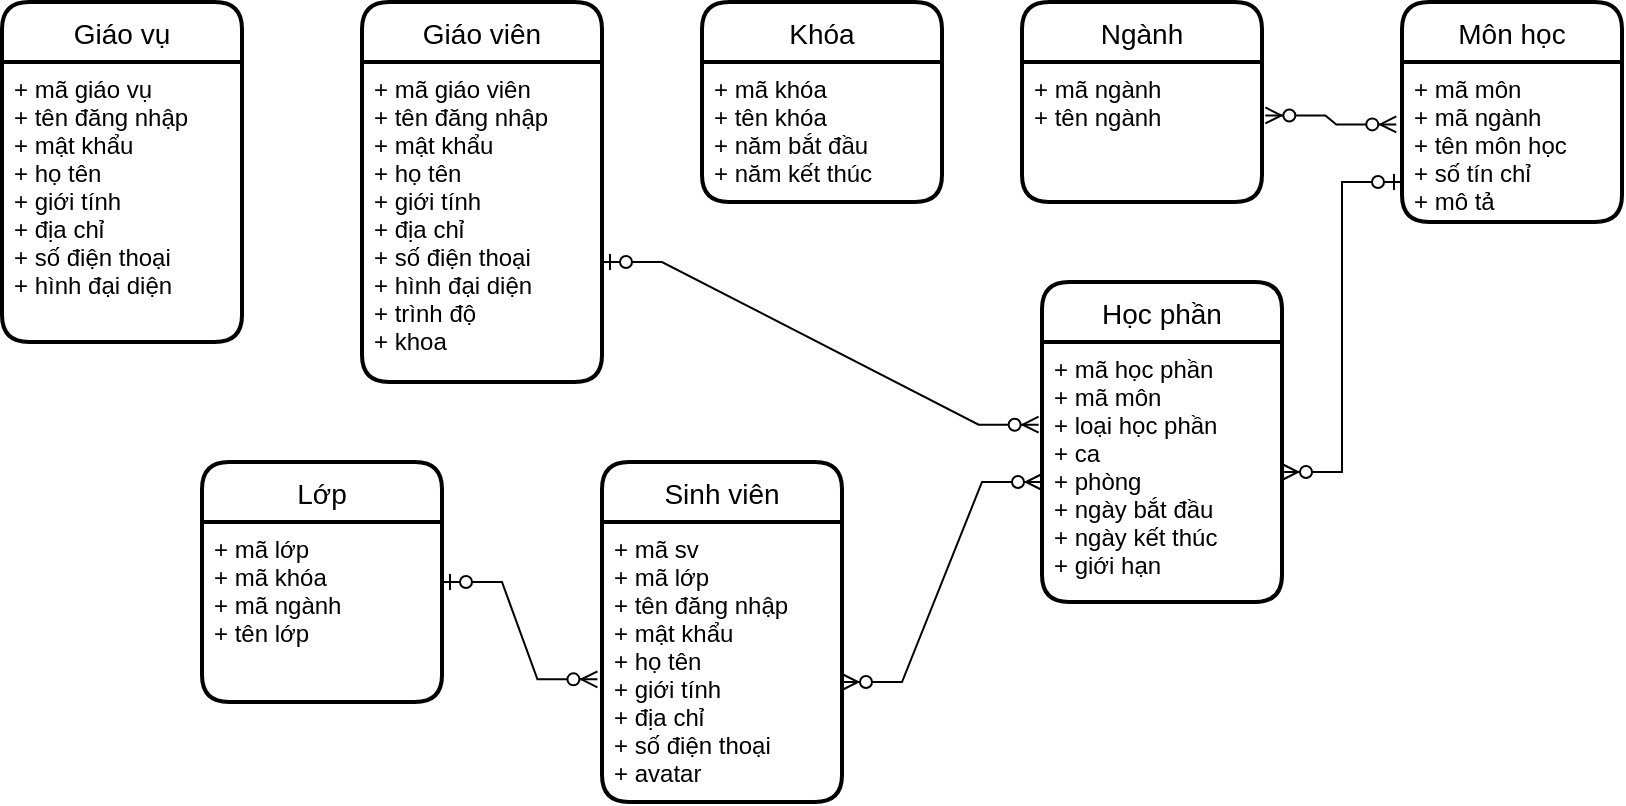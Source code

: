 <mxfile version="18.0.3" type="device" pages="3"><diagram id="koE74KYBbTdVh0Fminte" name="Page-1"><mxGraphModel dx="1065" dy="483" grid="1" gridSize="10" guides="1" tooltips="1" connect="1" arrows="1" fold="1" page="1" pageScale="1" pageWidth="850" pageHeight="1100" math="0" shadow="0"><root><mxCell id="0"/><mxCell id="1" parent="0"/><mxCell id="gDH1uEvb45YzwYx4OSFr-1" value="Giáo vụ" style="swimlane;childLayout=stackLayout;horizontal=1;startSize=30;horizontalStack=0;rounded=1;fontSize=14;fontStyle=0;strokeWidth=2;resizeParent=0;resizeLast=1;shadow=0;dashed=0;align=center;" parent="1" vertex="1"><mxGeometry x="20" y="40" width="120" height="170" as="geometry"/></mxCell><mxCell id="gDH1uEvb45YzwYx4OSFr-2" value="+ mã giáo vụ&#10;+ tên đăng nhập&#10;+ mật khẩu&#10;+ họ tên&#10;+ giới tính&#10;+ địa chỉ&#10;+ số điện thoại&#10;+ hình đại diện" style="align=left;strokeColor=none;fillColor=none;spacingLeft=4;fontSize=12;verticalAlign=top;resizable=0;rotatable=0;part=1;" parent="gDH1uEvb45YzwYx4OSFr-1" vertex="1"><mxGeometry y="30" width="120" height="140" as="geometry"/></mxCell><mxCell id="gDH1uEvb45YzwYx4OSFr-3" value="Giáo viên" style="swimlane;childLayout=stackLayout;horizontal=1;startSize=30;horizontalStack=0;rounded=1;fontSize=14;fontStyle=0;strokeWidth=2;resizeParent=0;resizeLast=1;shadow=0;dashed=0;align=center;" parent="1" vertex="1"><mxGeometry x="200" y="40" width="120" height="190" as="geometry"/></mxCell><mxCell id="gDH1uEvb45YzwYx4OSFr-4" value="+ mã giáo viên&#10;+ tên đăng nhập&#10;+ mật khẩu&#10;+ họ tên&#10;+ giới tính&#10;+ địa chỉ&#10;+ số điện thoại&#10;+ hình đại diện&#10;+ trình độ &#10;+ khoa" style="align=left;strokeColor=none;fillColor=none;spacingLeft=4;fontSize=12;verticalAlign=top;resizable=0;rotatable=0;part=1;" parent="gDH1uEvb45YzwYx4OSFr-3" vertex="1"><mxGeometry y="30" width="120" height="160" as="geometry"/></mxCell><mxCell id="gDH1uEvb45YzwYx4OSFr-5" value="Khóa" style="swimlane;childLayout=stackLayout;horizontal=1;startSize=30;horizontalStack=0;rounded=1;fontSize=14;fontStyle=0;strokeWidth=2;resizeParent=0;resizeLast=1;shadow=0;dashed=0;align=center;" parent="1" vertex="1"><mxGeometry x="370" y="40" width="120" height="100" as="geometry"/></mxCell><mxCell id="gDH1uEvb45YzwYx4OSFr-6" value="+ mã khóa&#10;+ tên khóa&#10;+ năm bắt đầu&#10;+ năm kết thúc" style="align=left;strokeColor=none;fillColor=none;spacingLeft=4;fontSize=12;verticalAlign=top;resizable=0;rotatable=0;part=1;" parent="gDH1uEvb45YzwYx4OSFr-5" vertex="1"><mxGeometry y="30" width="120" height="70" as="geometry"/></mxCell><mxCell id="gDH1uEvb45YzwYx4OSFr-7" value="Ngành" style="swimlane;childLayout=stackLayout;horizontal=1;startSize=30;horizontalStack=0;rounded=1;fontSize=14;fontStyle=0;strokeWidth=2;resizeParent=0;resizeLast=1;shadow=0;dashed=0;align=center;" parent="1" vertex="1"><mxGeometry x="530" y="40" width="120" height="100" as="geometry"/></mxCell><mxCell id="gDH1uEvb45YzwYx4OSFr-8" value="+ mã ngành&#10;+ tên ngành" style="align=left;strokeColor=none;fillColor=none;spacingLeft=4;fontSize=12;verticalAlign=top;resizable=0;rotatable=0;part=1;" parent="gDH1uEvb45YzwYx4OSFr-7" vertex="1"><mxGeometry y="30" width="120" height="70" as="geometry"/></mxCell><mxCell id="gDH1uEvb45YzwYx4OSFr-9" value="Lớp" style="swimlane;childLayout=stackLayout;horizontal=1;startSize=30;horizontalStack=0;rounded=1;fontSize=14;fontStyle=0;strokeWidth=2;resizeParent=0;resizeLast=1;shadow=0;dashed=0;align=center;" parent="1" vertex="1"><mxGeometry x="120" y="270" width="120" height="120" as="geometry"/></mxCell><mxCell id="gDH1uEvb45YzwYx4OSFr-10" value="+ mã lớp&#10;+ mã khóa&#10;+ mã ngành&#10;+ tên lớp" style="align=left;strokeColor=none;fillColor=none;spacingLeft=4;fontSize=12;verticalAlign=top;resizable=0;rotatable=0;part=1;" parent="gDH1uEvb45YzwYx4OSFr-9" vertex="1"><mxGeometry y="30" width="120" height="90" as="geometry"/></mxCell><mxCell id="gDH1uEvb45YzwYx4OSFr-11" value="Môn học" style="swimlane;childLayout=stackLayout;horizontal=1;startSize=30;horizontalStack=0;rounded=1;fontSize=14;fontStyle=0;strokeWidth=2;resizeParent=0;resizeLast=1;shadow=0;dashed=0;align=center;" parent="1" vertex="1"><mxGeometry x="720" y="40" width="110" height="110" as="geometry"/></mxCell><mxCell id="gDH1uEvb45YzwYx4OSFr-12" value="+ mã môn&#10;+ mã ngành&#10;+ tên môn học&#10;+ số tín chỉ&#10;+ mô tả" style="align=left;strokeColor=none;fillColor=none;spacingLeft=4;fontSize=12;verticalAlign=top;resizable=0;rotatable=0;part=1;" parent="gDH1uEvb45YzwYx4OSFr-11" vertex="1"><mxGeometry y="30" width="110" height="80" as="geometry"/></mxCell><mxCell id="gDH1uEvb45YzwYx4OSFr-13" value="" style="edgeStyle=entityRelationEdgeStyle;fontSize=12;html=1;endArrow=ERzeroToMany;endFill=1;startArrow=ERzeroToMany;rounded=0;exitX=1.014;exitY=0.382;exitDx=0;exitDy=0;exitPerimeter=0;entryX=-0.026;entryY=0.39;entryDx=0;entryDy=0;entryPerimeter=0;" parent="1" source="gDH1uEvb45YzwYx4OSFr-8" target="gDH1uEvb45YzwYx4OSFr-12" edge="1"><mxGeometry width="100" height="100" relative="1" as="geometry"><mxPoint x="640" y="250" as="sourcePoint"/><mxPoint x="740" y="150" as="targetPoint"/></mxGeometry></mxCell><mxCell id="gDH1uEvb45YzwYx4OSFr-14" value="Sinh viên" style="swimlane;childLayout=stackLayout;horizontal=1;startSize=30;horizontalStack=0;rounded=1;fontSize=14;fontStyle=0;strokeWidth=2;resizeParent=0;resizeLast=1;shadow=0;dashed=0;align=center;" parent="1" vertex="1"><mxGeometry x="320" y="270" width="120" height="170" as="geometry"/></mxCell><mxCell id="gDH1uEvb45YzwYx4OSFr-15" value="+ mã sv&#10;+ mã lớp&#10;+ tên đăng nhập&#10;+ mật khẩu&#10;+ họ tên&#10;+ giới tính&#10;+ địa chỉ&#10;+ số điện thoại&#10;+ avatar" style="align=left;strokeColor=none;fillColor=none;spacingLeft=4;fontSize=12;verticalAlign=top;resizable=0;rotatable=0;part=1;" parent="gDH1uEvb45YzwYx4OSFr-14" vertex="1"><mxGeometry y="30" width="120" height="140" as="geometry"/></mxCell><mxCell id="TW-7poFvVqO9qE4pfROf-1" value="Học phần" style="swimlane;childLayout=stackLayout;horizontal=1;startSize=30;horizontalStack=0;rounded=1;fontSize=14;fontStyle=0;strokeWidth=2;resizeParent=0;resizeLast=1;shadow=0;dashed=0;align=center;" vertex="1" parent="1"><mxGeometry x="540" y="180" width="120" height="160" as="geometry"/></mxCell><mxCell id="TW-7poFvVqO9qE4pfROf-2" value="+ mã học phần&#10;+ mã môn&#10;+ loại học phần&#10;+ ca&#10;+ phòng&#10;+ ngày bắt đầu&#10;+ ngày kết thúc&#10;+ giới hạn" style="align=left;strokeColor=none;fillColor=none;spacingLeft=4;fontSize=12;verticalAlign=top;resizable=0;rotatable=0;part=1;" vertex="1" parent="TW-7poFvVqO9qE4pfROf-1"><mxGeometry y="30" width="120" height="130" as="geometry"/></mxCell><mxCell id="TW-7poFvVqO9qE4pfROf-3" value="" style="edgeStyle=entityRelationEdgeStyle;fontSize=12;html=1;endArrow=ERzeroToMany;startArrow=ERzeroToOne;rounded=0;exitX=0;exitY=0.75;exitDx=0;exitDy=0;" edge="1" parent="1" source="gDH1uEvb45YzwYx4OSFr-12" target="TW-7poFvVqO9qE4pfROf-2"><mxGeometry width="100" height="100" relative="1" as="geometry"><mxPoint x="500" y="280" as="sourcePoint"/><mxPoint x="600" y="180" as="targetPoint"/></mxGeometry></mxCell><mxCell id="3fQQdSh4uOspwsuQK0FC-1" value="" style="edgeStyle=entityRelationEdgeStyle;fontSize=12;html=1;endArrow=ERzeroToMany;startArrow=ERzeroToOne;rounded=0;entryX=-0.019;entryY=0.562;entryDx=0;entryDy=0;entryPerimeter=0;exitX=1;exitY=0.5;exitDx=0;exitDy=0;" edge="1" parent="1" source="gDH1uEvb45YzwYx4OSFr-9" target="gDH1uEvb45YzwYx4OSFr-15"><mxGeometry width="100" height="100" relative="1" as="geometry"><mxPoint x="240" y="420" as="sourcePoint"/><mxPoint x="340" y="320" as="targetPoint"/></mxGeometry></mxCell><mxCell id="Mk4sKtu022zX2CQCtzR5-1" value="" style="edgeStyle=entityRelationEdgeStyle;fontSize=12;html=1;endArrow=ERzeroToMany;startArrow=ERzeroToOne;rounded=0;entryX=-0.014;entryY=0.318;entryDx=0;entryDy=0;entryPerimeter=0;exitX=1;exitY=0.625;exitDx=0;exitDy=0;exitPerimeter=0;" edge="1" parent="1" source="gDH1uEvb45YzwYx4OSFr-4" target="TW-7poFvVqO9qE4pfROf-2"><mxGeometry width="100" height="100" relative="1" as="geometry"><mxPoint x="386" y="230" as="sourcePoint"/><mxPoint x="463.72" y="208.68" as="targetPoint"/></mxGeometry></mxCell><mxCell id="jO0q566jTM1XQwZabwE4-1" value="" style="edgeStyle=entityRelationEdgeStyle;fontSize=12;html=1;endArrow=ERzeroToMany;endFill=1;startArrow=ERzeroToMany;rounded=0;" edge="1" parent="1"><mxGeometry width="100" height="100" relative="1" as="geometry"><mxPoint x="440" y="380" as="sourcePoint"/><mxPoint x="540" y="280" as="targetPoint"/></mxGeometry></mxCell></root></mxGraphModel></diagram><diagram id="gBqsEyKMR3X4fmE3Hi53" name="Page-2"><mxGraphModel dx="1065" dy="483" grid="1" gridSize="10" guides="1" tooltips="1" connect="1" arrows="1" fold="1" page="1" pageScale="1" pageWidth="850" pageHeight="1100" math="0" shadow="0"><root><mxCell id="0"/><mxCell id="1" parent="0"/><mxCell id="i9kXjsu0Lh2iQEGJUg00-4" value="" style="rounded=1;absoluteArcSize=1;html=1;arcSize=10;" parent="1" vertex="1"><mxGeometry x="75" y="400" width="700" height="400" as="geometry"/></mxCell><mxCell id="i9kXjsu0Lh2iQEGJUg00-5" value="" style="html=1;shape=mxgraph.er.anchor;whiteSpace=wrap;" parent="i9kXjsu0Lh2iQEGJUg00-4" vertex="1"><mxGeometry width="350.0" height="400.0" as="geometry"/></mxCell><mxCell id="i9kXjsu0Lh2iQEGJUg00-6" value="Điểm danh" style="rounded=1;absoluteArcSize=1;html=1;arcSize=10;whiteSpace=wrap;points=[];strokeColor=inherit;fillColor=inherit;" parent="i9kXjsu0Lh2iQEGJUg00-4" vertex="1"><mxGeometry x="318.182" y="20" width="359.596" height="360" as="geometry"/></mxCell><mxCell id="equvFKs69EeuDZQYE0-h-3" value="" style="edgeStyle=entityRelationEdgeStyle;fontSize=12;html=1;endArrow=ERzeroToMany;endFill=1;startArrow=ERzeroToMany;rounded=0;exitX=1;exitY=0.5;exitDx=0;exitDy=0;entryX=-0.007;entryY=0.499;entryDx=0;entryDy=0;entryPerimeter=0;" parent="i9kXjsu0Lh2iQEGJUg00-4" target="i9kXjsu0Lh2iQEGJUg00-6" edge="1"><mxGeometry width="100" height="100" relative="1" as="geometry"><mxPoint x="200" y="119.493" as="sourcePoint"/><mxPoint x="433.333" y="29.63" as="targetPoint"/></mxGeometry></mxCell><mxCell id="equvFKs69EeuDZQYE0-h-4" value="Ngày" style="swimlane;childLayout=stackLayout;horizontal=1;startSize=30;horizontalStack=0;rounded=1;fontSize=14;fontStyle=0;strokeWidth=2;resizeParent=0;resizeLast=1;shadow=0;dashed=0;align=center;" parent="i9kXjsu0Lh2iQEGJUg00-4" vertex="1"><mxGeometry x="544.44" y="152.96" width="114.72" height="94.07" as="geometry"/></mxCell><mxCell id="equvFKs69EeuDZQYE0-h-8" value="" style="edgeStyle=entityRelationEdgeStyle;fontSize=12;html=1;endArrow=ERzeroToMany;startArrow=ERzeroToOne;rounded=0;entryX=-0.002;entryY=0.676;entryDx=0;entryDy=0;entryPerimeter=0;exitX=1;exitY=0.5;exitDx=0;exitDy=0;" parent="i9kXjsu0Lh2iQEGJUg00-4" target="i9kXjsu0Lh2iQEGJUg00-6" edge="1" source="McaoRq82zZqt2D0EJH4I-2"><mxGeometry width="100" height="100" relative="1" as="geometry"><mxPoint x="203.636" y="325.926" as="sourcePoint"/><mxPoint x="381.818" y="231.852" as="targetPoint"/></mxGeometry></mxCell><mxCell id="L2J2CiCwzcUDxHJkC3XZ-1" value="Sinh viên" style="swimlane;childLayout=stackLayout;horizontal=1;startSize=30;horizontalStack=0;rounded=1;fontSize=14;fontStyle=0;strokeWidth=2;resizeParent=0;resizeLast=1;shadow=0;dashed=0;align=center;" vertex="1" parent="i9kXjsu0Lh2iQEGJUg00-4"><mxGeometry x="60" y="10.526" width="140" height="177" as="geometry"/></mxCell><mxCell id="L2J2CiCwzcUDxHJkC3XZ-2" value="+ mã sv&#10;+ mã lớp&#10;+ tên đăng nhập&#10;+ mật khẩu&#10;+ họ tên&#10;+ giới tính&#10;+ địa chỉ&#10;+ số điện thoại&#10;+ avatar" style="align=left;strokeColor=none;fillColor=none;spacingLeft=4;fontSize=12;verticalAlign=top;resizable=0;rotatable=0;part=1;" vertex="1" parent="L2J2CiCwzcUDxHJkC3XZ-1"><mxGeometry y="30" width="140" height="147" as="geometry"/></mxCell><mxCell id="McaoRq82zZqt2D0EJH4I-1" value="Giáo viên" style="swimlane;childLayout=stackLayout;horizontal=1;startSize=30;horizontalStack=0;rounded=1;fontSize=14;fontStyle=0;strokeWidth=2;resizeParent=0;resizeLast=1;shadow=0;dashed=0;align=center;" vertex="1" parent="i9kXjsu0Lh2iQEGJUg00-4"><mxGeometry x="60" y="196.29" width="140" height="183.71" as="geometry"/></mxCell><mxCell id="McaoRq82zZqt2D0EJH4I-2" value="+ mã giáo viên&#10;+ tên đăng nhập&#10;+ mật khẩu&#10;+ họ tên&#10;+ giới tính&#10;+ địa chỉ&#10;+ số điện thoại&#10;+ hình đại diện&#10;+ trình độ &#10;+ khoa" style="align=left;strokeColor=none;fillColor=none;spacingLeft=4;fontSize=12;verticalAlign=top;resizable=0;rotatable=0;part=1;" vertex="1" parent="McaoRq82zZqt2D0EJH4I-1"><mxGeometry y="30" width="140" height="153.71" as="geometry"/></mxCell><mxCell id="-eUHPMlsNdWyY3v9XPHa-1" value="Học phần" style="swimlane;childLayout=stackLayout;horizontal=1;startSize=30;horizontalStack=0;rounded=1;fontSize=14;fontStyle=0;strokeWidth=2;resizeParent=0;resizeLast=1;shadow=0;dashed=0;align=center;" vertex="1" parent="i9kXjsu0Lh2iQEGJUg00-4"><mxGeometry x="335" y="120.0" width="120" height="160" as="geometry"/></mxCell><mxCell id="-eUHPMlsNdWyY3v9XPHa-2" value="+ mã học phần&#10;+ mã môn&#10;+ loại học phần&#10;+ ca&#10;+ phòng&#10;+ ngày bắt đầu&#10;+ ngày kết thúc&#10;+ giới hạn" style="align=left;strokeColor=none;fillColor=none;spacingLeft=4;fontSize=12;verticalAlign=top;resizable=0;rotatable=0;part=1;" vertex="1" parent="-eUHPMlsNdWyY3v9XPHa-1"><mxGeometry y="30" width="120" height="130" as="geometry"/></mxCell></root></mxGraphModel></diagram><diagram id="-vJ7uW42RchMxE39szFe" name="Page-3"><mxGraphModel dx="1065" dy="483" grid="1" gridSize="10" guides="1" tooltips="1" connect="1" arrows="1" fold="1" page="1" pageScale="1" pageWidth="850" pageHeight="1100" math="0" shadow="0"><root><mxCell id="0"/><mxCell id="1" parent="0"/><mxCell id="7Q380bFdjeAEvnPCXQk3-1" value="" style="rounded=1;absoluteArcSize=1;html=1;arcSize=10;" vertex="1" parent="1"><mxGeometry x="30" y="390" width="700" height="400" as="geometry"/></mxCell><mxCell id="7Q380bFdjeAEvnPCXQk3-2" value="" style="html=1;shape=mxgraph.er.anchor;whiteSpace=wrap;" vertex="1" parent="7Q380bFdjeAEvnPCXQk3-1"><mxGeometry width="350.0" height="400.0" as="geometry"/></mxCell><mxCell id="7Q380bFdjeAEvnPCXQk3-3" value="Lịch thi" style="rounded=1;absoluteArcSize=1;html=1;arcSize=10;whiteSpace=wrap;points=[];strokeColor=inherit;fillColor=inherit;" vertex="1" parent="7Q380bFdjeAEvnPCXQk3-1"><mxGeometry x="318.182" y="20" width="359.596" height="360" as="geometry"/></mxCell><mxCell id="7Q380bFdjeAEvnPCXQk3-6" value="" style="edgeStyle=entityRelationEdgeStyle;fontSize=12;html=1;endArrow=ERzeroToMany;endFill=1;startArrow=ERzeroToMany;rounded=0;exitX=1;exitY=0.5;exitDx=0;exitDy=0;entryX=-0.007;entryY=0.499;entryDx=0;entryDy=0;entryPerimeter=0;" edge="1" parent="7Q380bFdjeAEvnPCXQk3-1" target="7Q380bFdjeAEvnPCXQk3-3"><mxGeometry width="100" height="100" relative="1" as="geometry"><mxPoint x="200" y="119.493" as="sourcePoint"/><mxPoint x="433.333" y="29.63" as="targetPoint"/></mxGeometry></mxCell><mxCell id="7Q380bFdjeAEvnPCXQk3-7" value="Ngày" style="swimlane;childLayout=stackLayout;horizontal=1;startSize=30;horizontalStack=0;rounded=1;fontSize=14;fontStyle=0;strokeWidth=2;resizeParent=0;resizeLast=1;shadow=0;dashed=0;align=center;" vertex="1" parent="7Q380bFdjeAEvnPCXQk3-1"><mxGeometry x="540" y="152.96" width="114.72" height="94.07" as="geometry"/></mxCell><mxCell id="7Q380bFdjeAEvnPCXQk3-8" value="" style="edgeStyle=entityRelationEdgeStyle;fontSize=12;html=1;endArrow=ERzeroToMany;startArrow=ERzeroToOne;rounded=0;entryX=-0.002;entryY=0.676;entryDx=0;entryDy=0;entryPerimeter=0;exitX=1;exitY=0.5;exitDx=0;exitDy=0;" edge="1" parent="7Q380bFdjeAEvnPCXQk3-1" source="7Q380bFdjeAEvnPCXQk3-12" target="7Q380bFdjeAEvnPCXQk3-3"><mxGeometry width="100" height="100" relative="1" as="geometry"><mxPoint x="203.636" y="325.926" as="sourcePoint"/><mxPoint x="381.818" y="231.852" as="targetPoint"/></mxGeometry></mxCell><mxCell id="7Q380bFdjeAEvnPCXQk3-9" value="Sinh viên" style="swimlane;childLayout=stackLayout;horizontal=1;startSize=30;horizontalStack=0;rounded=1;fontSize=14;fontStyle=0;strokeWidth=2;resizeParent=0;resizeLast=1;shadow=0;dashed=0;align=center;" vertex="1" parent="7Q380bFdjeAEvnPCXQk3-1"><mxGeometry x="60" y="10.526" width="140" height="177" as="geometry"/></mxCell><mxCell id="7Q380bFdjeAEvnPCXQk3-10" value="+ mã sv&#10;+ mã lớp&#10;+ tên đăng nhập&#10;+ mật khẩu&#10;+ họ tên&#10;+ giới tính&#10;+ địa chỉ&#10;+ số điện thoại&#10;+ avatar" style="align=left;strokeColor=none;fillColor=none;spacingLeft=4;fontSize=12;verticalAlign=top;resizable=0;rotatable=0;part=1;" vertex="1" parent="7Q380bFdjeAEvnPCXQk3-9"><mxGeometry y="30" width="140" height="147" as="geometry"/></mxCell><mxCell id="7Q380bFdjeAEvnPCXQk3-11" value="Giáo viên" style="swimlane;childLayout=stackLayout;horizontal=1;startSize=30;horizontalStack=0;rounded=1;fontSize=14;fontStyle=0;strokeWidth=2;resizeParent=0;resizeLast=1;shadow=0;dashed=0;align=center;" vertex="1" parent="7Q380bFdjeAEvnPCXQk3-1"><mxGeometry x="60" y="196.29" width="140" height="183.71" as="geometry"/></mxCell><mxCell id="7Q380bFdjeAEvnPCXQk3-12" value="+ mã giáo viên&#10;+ tên đăng nhập&#10;+ mật khẩu&#10;+ họ tên&#10;+ giới tính&#10;+ địa chỉ&#10;+ số điện thoại&#10;+ hình đại diện&#10;+ trình độ &#10;+ khoa" style="align=left;strokeColor=none;fillColor=none;spacingLeft=4;fontSize=12;verticalAlign=top;resizable=0;rotatable=0;part=1;" vertex="1" parent="7Q380bFdjeAEvnPCXQk3-11"><mxGeometry y="30" width="140" height="153.71" as="geometry"/></mxCell><mxCell id="7Q380bFdjeAEvnPCXQk3-13" value="Học phần" style="swimlane;childLayout=stackLayout;horizontal=1;startSize=30;horizontalStack=0;rounded=1;fontSize=14;fontStyle=0;strokeWidth=2;resizeParent=0;resizeLast=1;shadow=0;dashed=0;align=center;" vertex="1" parent="7Q380bFdjeAEvnPCXQk3-1"><mxGeometry x="335" y="120.0" width="120" height="160" as="geometry"/></mxCell><mxCell id="7Q380bFdjeAEvnPCXQk3-14" value="+ mã học phần&#10;+ mã môn&#10;+ loại học phần&#10;+ ca&#10;+ phòng&#10;+ ngày bắt đầu&#10;+ ngày kết thúc&#10;+ giới hạn" style="align=left;strokeColor=none;fillColor=none;spacingLeft=4;fontSize=12;verticalAlign=top;resizable=0;rotatable=0;part=1;" vertex="1" parent="7Q380bFdjeAEvnPCXQk3-13"><mxGeometry y="30" width="120" height="130" as="geometry"/></mxCell></root></mxGraphModel></diagram></mxfile>